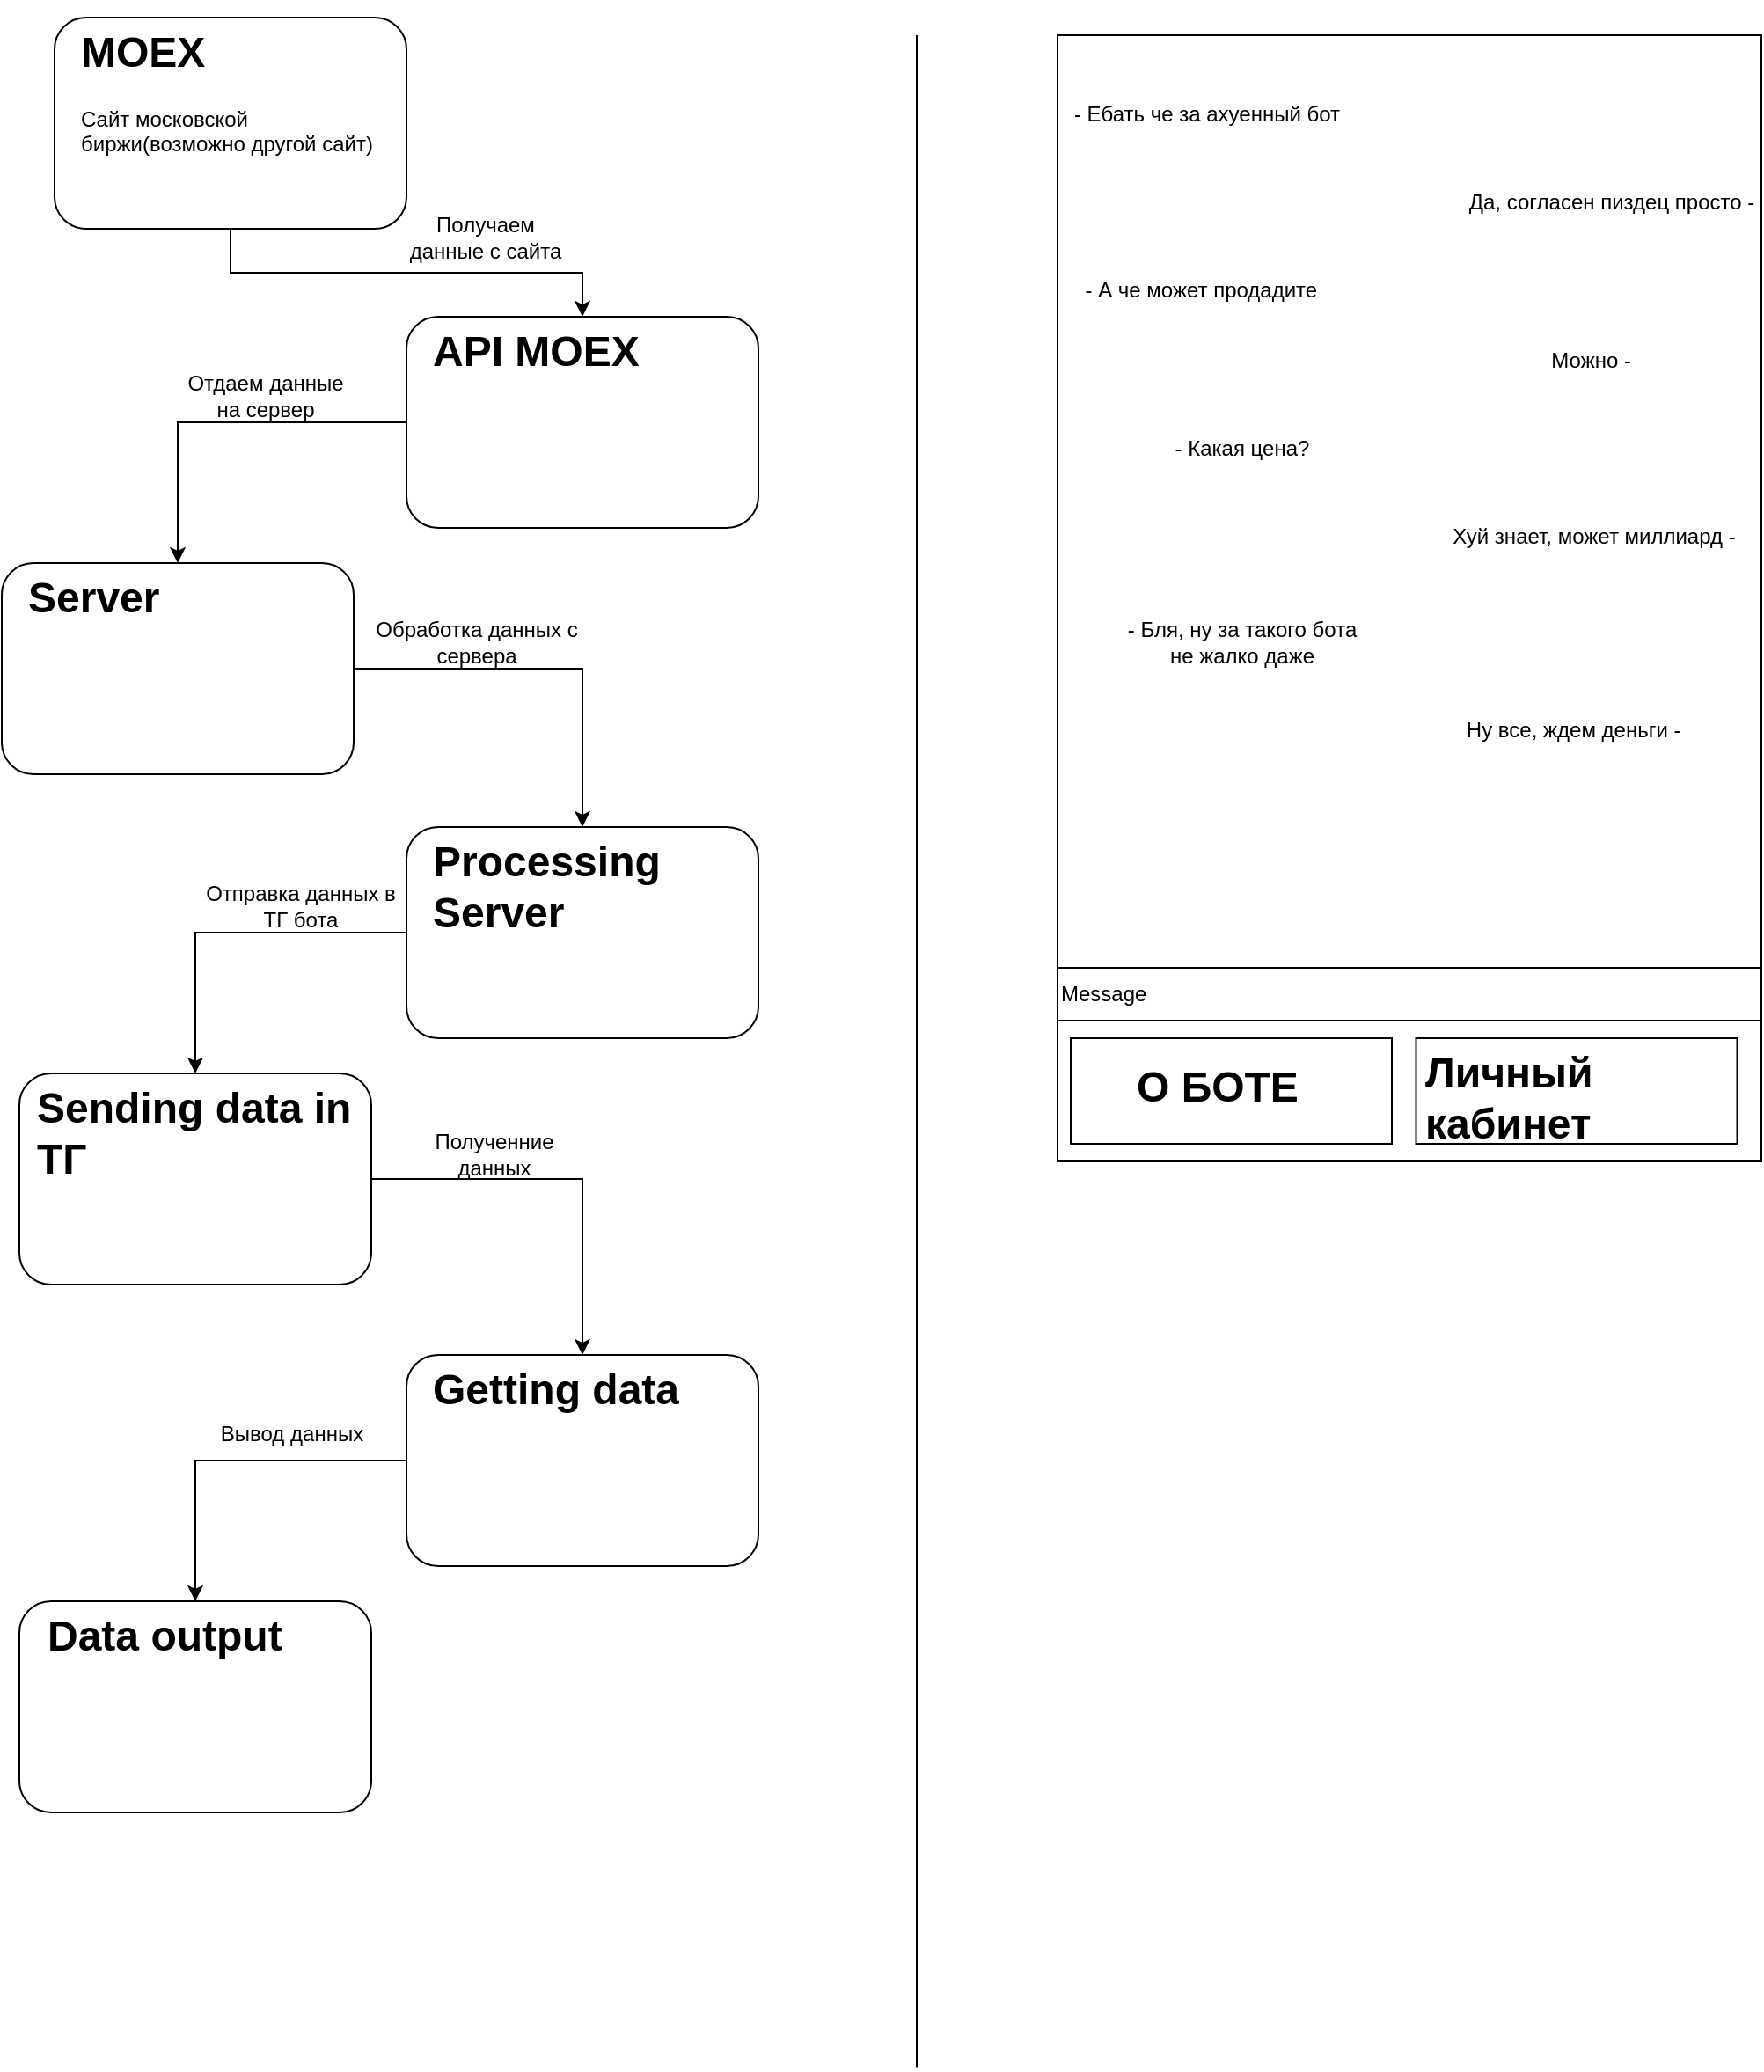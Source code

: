 <mxfile version="21.7.5" type="github">
  <diagram name="Page-1" id="9f46799a-70d6-7492-0946-bef42562c5a5">
    <mxGraphModel dx="1313" dy="768" grid="1" gridSize="10" guides="1" tooltips="1" connect="1" arrows="1" fold="1" page="1" pageScale="1" pageWidth="1100" pageHeight="850" background="none" math="0" shadow="0">
      <root>
        <mxCell id="0" />
        <mxCell id="1" parent="0" />
        <mxCell id="S_bX5_WyW5qUyEL7gvX2-10" style="edgeStyle=orthogonalEdgeStyle;rounded=0;orthogonalLoop=1;jettySize=auto;html=1;" parent="1" source="S_bX5_WyW5qUyEL7gvX2-1" target="S_bX5_WyW5qUyEL7gvX2-9" edge="1">
          <mxGeometry relative="1" as="geometry" />
        </mxCell>
        <mxCell id="S_bX5_WyW5qUyEL7gvX2-1" value="" style="rounded=1;whiteSpace=wrap;html=1;" parent="1" vertex="1">
          <mxGeometry x="30" y="30" width="200" height="120" as="geometry" />
        </mxCell>
        <mxCell id="S_bX5_WyW5qUyEL7gvX2-3" value="&lt;h1&gt;MOEX&lt;/h1&gt;&lt;p&gt;Сайт московской биржи(возможно другой сайт)&lt;br&gt;&lt;/p&gt;" style="text;html=1;strokeColor=none;fillColor=none;spacing=5;spacingTop=-20;whiteSpace=wrap;overflow=hidden;rounded=0;" parent="1" vertex="1">
          <mxGeometry x="40" y="30" width="190" height="120" as="geometry" />
        </mxCell>
        <mxCell id="S_bX5_WyW5qUyEL7gvX2-19" style="edgeStyle=orthogonalEdgeStyle;rounded=0;orthogonalLoop=1;jettySize=auto;html=1;" parent="1" source="S_bX5_WyW5qUyEL7gvX2-9" target="S_bX5_WyW5qUyEL7gvX2-18" edge="1">
          <mxGeometry relative="1" as="geometry" />
        </mxCell>
        <mxCell id="S_bX5_WyW5qUyEL7gvX2-9" value="" style="rounded=1;whiteSpace=wrap;html=1;" parent="1" vertex="1">
          <mxGeometry x="230" y="200" width="200" height="120" as="geometry" />
        </mxCell>
        <mxCell id="S_bX5_WyW5qUyEL7gvX2-11" value="&lt;h1&gt;API MOEX&lt;/h1&gt;&lt;p&gt;&lt;br&gt;&lt;/p&gt;" style="text;html=1;strokeColor=none;fillColor=none;spacing=5;spacingTop=-20;whiteSpace=wrap;overflow=hidden;rounded=0;" parent="1" vertex="1">
          <mxGeometry x="240" y="200" width="190" height="40" as="geometry" />
        </mxCell>
        <mxCell id="S_bX5_WyW5qUyEL7gvX2-26" style="edgeStyle=orthogonalEdgeStyle;rounded=0;orthogonalLoop=1;jettySize=auto;html=1;" parent="1" source="S_bX5_WyW5qUyEL7gvX2-18" target="S_bX5_WyW5qUyEL7gvX2-25" edge="1">
          <mxGeometry relative="1" as="geometry" />
        </mxCell>
        <mxCell id="S_bX5_WyW5qUyEL7gvX2-18" value="" style="rounded=1;whiteSpace=wrap;html=1;" parent="1" vertex="1">
          <mxGeometry y="340" width="200" height="120" as="geometry" />
        </mxCell>
        <mxCell id="S_bX5_WyW5qUyEL7gvX2-20" value="&lt;h1&gt;&lt;span style=&quot;background-color: initial;&quot;&gt;Server&amp;nbsp;&lt;/span&gt;&lt;/h1&gt;&lt;h1&gt;&lt;br&gt;&lt;/h1&gt;" style="text;html=1;strokeColor=none;fillColor=none;spacing=5;spacingTop=-20;whiteSpace=wrap;overflow=hidden;rounded=0;" parent="1" vertex="1">
          <mxGeometry x="10" y="340" width="190" height="40" as="geometry" />
        </mxCell>
        <mxCell id="S_bX5_WyW5qUyEL7gvX2-22" value="Отдаем данные на сервер" style="text;html=1;strokeColor=none;fillColor=none;align=center;verticalAlign=middle;whiteSpace=wrap;rounded=0;" parent="1" vertex="1">
          <mxGeometry x="100" y="230" width="100" height="30" as="geometry" />
        </mxCell>
        <mxCell id="S_bX5_WyW5qUyEL7gvX2-23" value="Получаем данные с сайта" style="text;html=1;strokeColor=none;fillColor=none;align=center;verticalAlign=middle;whiteSpace=wrap;rounded=0;" parent="1" vertex="1">
          <mxGeometry x="230" y="140" width="90" height="30" as="geometry" />
        </mxCell>
        <mxCell id="S_bX5_WyW5qUyEL7gvX2-31" style="edgeStyle=orthogonalEdgeStyle;rounded=0;orthogonalLoop=1;jettySize=auto;html=1;" parent="1" source="S_bX5_WyW5qUyEL7gvX2-25" target="S_bX5_WyW5qUyEL7gvX2-30" edge="1">
          <mxGeometry relative="1" as="geometry" />
        </mxCell>
        <mxCell id="S_bX5_WyW5qUyEL7gvX2-25" value="" style="rounded=1;whiteSpace=wrap;html=1;" parent="1" vertex="1">
          <mxGeometry x="230" y="490" width="200" height="120" as="geometry" />
        </mxCell>
        <mxCell id="S_bX5_WyW5qUyEL7gvX2-28" value="&lt;h1&gt;Processing Server&lt;/h1&gt;" style="text;html=1;strokeColor=none;fillColor=none;spacing=5;spacingTop=-20;whiteSpace=wrap;overflow=hidden;rounded=0;" parent="1" vertex="1">
          <mxGeometry x="240" y="490" width="190" height="60" as="geometry" />
        </mxCell>
        <mxCell id="S_bX5_WyW5qUyEL7gvX2-29" value="Обработка данных с сервера" style="text;html=1;strokeColor=none;fillColor=none;align=center;verticalAlign=middle;whiteSpace=wrap;rounded=0;" parent="1" vertex="1">
          <mxGeometry x="210" y="370" width="120" height="30" as="geometry" />
        </mxCell>
        <mxCell id="S_bX5_WyW5qUyEL7gvX2-35" style="edgeStyle=orthogonalEdgeStyle;rounded=0;orthogonalLoop=1;jettySize=auto;html=1;" parent="1" source="S_bX5_WyW5qUyEL7gvX2-30" target="S_bX5_WyW5qUyEL7gvX2-34" edge="1">
          <mxGeometry relative="1" as="geometry" />
        </mxCell>
        <mxCell id="S_bX5_WyW5qUyEL7gvX2-30" value="" style="rounded=1;whiteSpace=wrap;html=1;" parent="1" vertex="1">
          <mxGeometry x="10" y="630" width="200" height="120" as="geometry" />
        </mxCell>
        <mxCell id="S_bX5_WyW5qUyEL7gvX2-32" value="&lt;h1&gt;Sending data in ТГ&lt;/h1&gt;" style="text;html=1;strokeColor=none;fillColor=none;spacing=5;spacingTop=-20;whiteSpace=wrap;overflow=hidden;rounded=0;" parent="1" vertex="1">
          <mxGeometry x="15" y="630" width="190" height="60" as="geometry" />
        </mxCell>
        <mxCell id="S_bX5_WyW5qUyEL7gvX2-33" value="Отправка данных в ТГ бота" style="text;html=1;strokeColor=none;fillColor=none;align=center;verticalAlign=middle;whiteSpace=wrap;rounded=0;" parent="1" vertex="1">
          <mxGeometry x="110" y="520" width="120" height="30" as="geometry" />
        </mxCell>
        <mxCell id="S_bX5_WyW5qUyEL7gvX2-39" style="edgeStyle=orthogonalEdgeStyle;rounded=0;orthogonalLoop=1;jettySize=auto;html=1;" parent="1" source="S_bX5_WyW5qUyEL7gvX2-34" target="S_bX5_WyW5qUyEL7gvX2-38" edge="1">
          <mxGeometry relative="1" as="geometry" />
        </mxCell>
        <mxCell id="S_bX5_WyW5qUyEL7gvX2-34" value="" style="rounded=1;whiteSpace=wrap;html=1;" parent="1" vertex="1">
          <mxGeometry x="230" y="790" width="200" height="120" as="geometry" />
        </mxCell>
        <mxCell id="S_bX5_WyW5qUyEL7gvX2-36" value="&lt;h1&gt;Getting data&lt;/h1&gt;" style="text;html=1;strokeColor=none;fillColor=none;spacing=5;spacingTop=-20;whiteSpace=wrap;overflow=hidden;rounded=0;" parent="1" vertex="1">
          <mxGeometry x="240" y="790" width="190" height="40" as="geometry" />
        </mxCell>
        <mxCell id="S_bX5_WyW5qUyEL7gvX2-37" value="Полученние данных" style="text;html=1;strokeColor=none;fillColor=none;align=center;verticalAlign=middle;whiteSpace=wrap;rounded=0;" parent="1" vertex="1">
          <mxGeometry x="230" y="661" width="100" height="30" as="geometry" />
        </mxCell>
        <mxCell id="S_bX5_WyW5qUyEL7gvX2-38" value="" style="rounded=1;whiteSpace=wrap;html=1;" parent="1" vertex="1">
          <mxGeometry x="10" y="930" width="200" height="120" as="geometry" />
        </mxCell>
        <mxCell id="S_bX5_WyW5qUyEL7gvX2-40" value="&lt;h1&gt;Data output&lt;/h1&gt;" style="text;html=1;strokeColor=none;fillColor=none;spacing=5;spacingTop=-20;whiteSpace=wrap;overflow=hidden;rounded=0;" parent="1" vertex="1">
          <mxGeometry x="21" y="930" width="190" height="120" as="geometry" />
        </mxCell>
        <mxCell id="S_bX5_WyW5qUyEL7gvX2-41" value="Вывод данных" style="text;html=1;strokeColor=none;fillColor=none;align=center;verticalAlign=middle;whiteSpace=wrap;rounded=0;" parent="1" vertex="1">
          <mxGeometry x="120" y="820" width="90" height="30" as="geometry" />
        </mxCell>
        <mxCell id="WTsGBQSCUELs0H9_ZOzr-5" value="" style="endArrow=none;html=1;rounded=0;" edge="1" parent="1">
          <mxGeometry width="50" height="50" relative="1" as="geometry">
            <mxPoint x="520" y="1194.8" as="sourcePoint" />
            <mxPoint x="520" y="40" as="targetPoint" />
          </mxGeometry>
        </mxCell>
        <mxCell id="WTsGBQSCUELs0H9_ZOzr-6" value="" style="rounded=0;whiteSpace=wrap;html=1;" vertex="1" parent="1">
          <mxGeometry x="600" y="40" width="400" height="640" as="geometry" />
        </mxCell>
        <mxCell id="WTsGBQSCUELs0H9_ZOzr-9" value="Message" style="rounded=0;whiteSpace=wrap;html=1;align=left;" vertex="1" parent="1">
          <mxGeometry x="600" y="570" width="400" height="30" as="geometry" />
        </mxCell>
        <mxCell id="WTsGBQSCUELs0H9_ZOzr-10" value="- Ебать че за ахуенный бот" style="text;html=1;strokeColor=none;fillColor=none;align=center;verticalAlign=middle;whiteSpace=wrap;rounded=0;" vertex="1" parent="1">
          <mxGeometry x="600" y="60" width="170" height="50" as="geometry" />
        </mxCell>
        <mxCell id="WTsGBQSCUELs0H9_ZOzr-12" value="Да, согласен пиздец просто -" style="text;html=1;strokeColor=none;fillColor=none;align=center;verticalAlign=middle;whiteSpace=wrap;rounded=0;" vertex="1" parent="1">
          <mxGeometry x="830" y="110" width="170" height="50" as="geometry" />
        </mxCell>
        <mxCell id="WTsGBQSCUELs0H9_ZOzr-13" value="&amp;nbsp;- А че может продадите" style="text;html=1;strokeColor=none;fillColor=none;align=center;verticalAlign=middle;whiteSpace=wrap;rounded=0;" vertex="1" parent="1">
          <mxGeometry x="600" y="160" width="160" height="50" as="geometry" />
        </mxCell>
        <mxCell id="WTsGBQSCUELs0H9_ZOzr-14" value="Можно -&amp;nbsp;" style="text;html=1;strokeColor=none;fillColor=none;align=center;verticalAlign=middle;whiteSpace=wrap;rounded=0;" vertex="1" parent="1">
          <mxGeometry x="820" y="200" width="170" height="50" as="geometry" />
        </mxCell>
        <mxCell id="WTsGBQSCUELs0H9_ZOzr-15" value="- Какая цена?" style="text;html=1;strokeColor=none;fillColor=none;align=center;verticalAlign=middle;whiteSpace=wrap;rounded=0;" vertex="1" parent="1">
          <mxGeometry x="620" y="250" width="170" height="50" as="geometry" />
        </mxCell>
        <mxCell id="WTsGBQSCUELs0H9_ZOzr-16" value="Хуй знает, может миллиард -" style="text;html=1;strokeColor=none;fillColor=none;align=center;verticalAlign=middle;whiteSpace=wrap;rounded=0;" vertex="1" parent="1">
          <mxGeometry x="820" y="300" width="170" height="50" as="geometry" />
        </mxCell>
        <mxCell id="WTsGBQSCUELs0H9_ZOzr-17" value="- Бля, ну за такого бота&lt;br&gt;не жалко даже" style="text;html=1;strokeColor=none;fillColor=none;align=center;verticalAlign=middle;whiteSpace=wrap;rounded=0;" vertex="1" parent="1">
          <mxGeometry x="620" y="360" width="170" height="50" as="geometry" />
        </mxCell>
        <mxCell id="WTsGBQSCUELs0H9_ZOzr-18" value="Ну все, ждем деньги -&amp;nbsp;" style="text;html=1;strokeColor=none;fillColor=none;align=center;verticalAlign=middle;whiteSpace=wrap;rounded=0;" vertex="1" parent="1">
          <mxGeometry x="810" y="410" width="170" height="50" as="geometry" />
        </mxCell>
        <mxCell id="WTsGBQSCUELs0H9_ZOzr-19" value="" style="rounded=0;whiteSpace=wrap;html=1;" vertex="1" parent="1">
          <mxGeometry x="607.5" y="610" width="182.5" height="60" as="geometry" />
        </mxCell>
        <mxCell id="WTsGBQSCUELs0H9_ZOzr-20" value="&lt;h1&gt;О БОТЕ&lt;/h1&gt;" style="text;html=1;strokeColor=none;fillColor=none;spacing=5;spacingTop=-20;whiteSpace=wrap;overflow=hidden;rounded=0;" vertex="1" parent="1">
          <mxGeometry x="640" y="618" width="120" height="44" as="geometry" />
        </mxCell>
        <mxCell id="WTsGBQSCUELs0H9_ZOzr-24" value="" style="rounded=0;whiteSpace=wrap;html=1;" vertex="1" parent="1">
          <mxGeometry x="803.75" y="610" width="182.5" height="60" as="geometry" />
        </mxCell>
        <mxCell id="WTsGBQSCUELs0H9_ZOzr-26" value="&lt;h1&gt;Личный кабинет&lt;/h1&gt;" style="text;html=1;strokeColor=none;fillColor=none;spacing=5;spacingTop=-20;whiteSpace=wrap;overflow=hidden;rounded=0;" vertex="1" parent="1">
          <mxGeometry x="803.75" y="610" width="176.25" height="60" as="geometry" />
        </mxCell>
      </root>
    </mxGraphModel>
  </diagram>
</mxfile>
